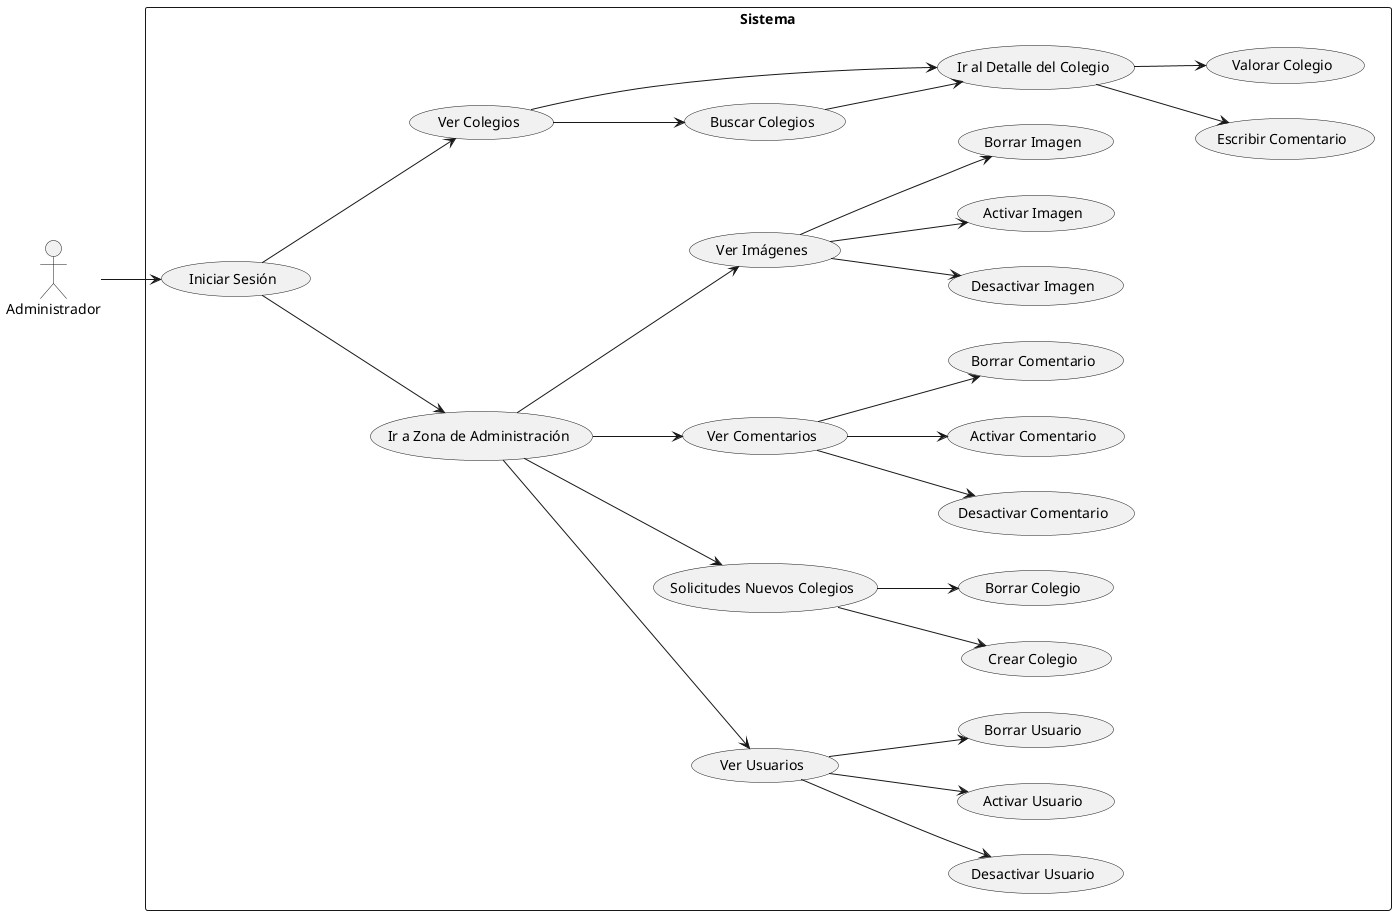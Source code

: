 @startuml

left to right direction

actor Administrador as admin

rectangle Sistema {
    usecase "Iniciar Sesión" as login
    usecase "Ir a Zona de Administración" as go_to_admin_area
    usecase "Ver Colegios" as view_schools
    usecase "Buscar Colegios" as search_schools
    usecase "Ir al Detalle del Colegio" as go_to_school_detail
    usecase "Escribir Comentario" as write_comment
    usecase "Valorar Colegio" as rate_school
    usecase "Ver Usuarios" as view_users
    usecase "Solicitudes Nuevos Colegios" as view_new_schools
    usecase "Crear Colegio" as create_school
    usecase "Borrar Colegio" as delete_school
    usecase "Ver Comentarios" as view_comments
    usecase "Ver Imágenes" as view_images
    usecase "Desactivar Comentario" as deactivate_comment
    usecase "Activar Comentario" as activate_comment
    usecase "Borrar Comentario" as delete_comment
    usecase "Desactivar Imagen" as deactivate_image
    usecase "Activar Imagen" as activate_image
    usecase "Borrar Imagen" as delete_image
    usecase "Desactivar Usuario" as deactivate_user
    usecase "Activar Usuario" as activate_user
    usecase "Borrar Usuario" as delete_user
}

admin --> login

login --> go_to_admin_area
login --> view_schools


view_schools --> search_schools
view_schools --> go_to_school_detail

search_schools --> go_to_school_detail

go_to_school_detail --> write_comment
go_to_school_detail --> rate_school

go_to_admin_area --> view_users
go_to_admin_area --> view_new_schools
go_to_admin_area --> view_comments
go_to_admin_area --> view_images


view_images --> deactivate_image
view_images --> activate_image
view_images --> delete_image

view_comments --> deactivate_comment
view_comments --> activate_comment
view_comments --> delete_comment

view_users --> deactivate_user
view_users --> activate_user
view_users --> delete_user

view_new_schools --> create_school
view_new_schools --> delete_school

@enduml